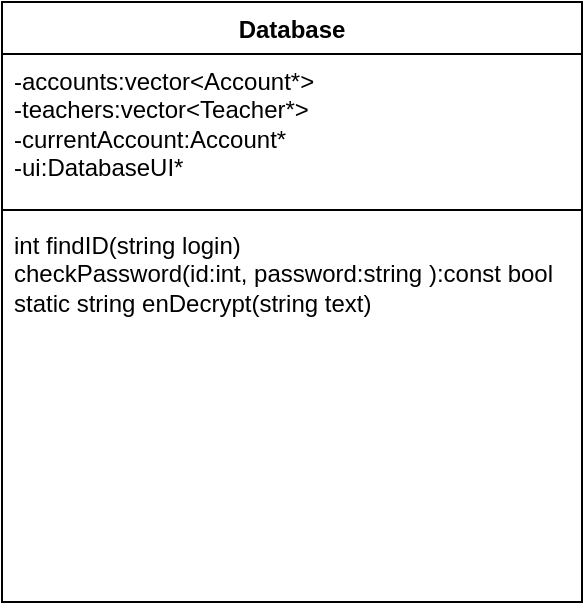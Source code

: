 <mxfile version="24.4.8" type="github">
  <diagram name="Страница — 1" id="v00zqgnZbxmumNdSIBY3">
    <mxGraphModel dx="553" dy="733" grid="1" gridSize="10" guides="1" tooltips="1" connect="1" arrows="1" fold="1" page="1" pageScale="1" pageWidth="827" pageHeight="1169" math="0" shadow="0">
      <root>
        <mxCell id="0" />
        <mxCell id="1" parent="0" />
        <mxCell id="c9bf9Scs0g08PIBnZ7ZU-1" value="Database" style="swimlane;fontStyle=1;align=center;verticalAlign=top;childLayout=stackLayout;horizontal=1;startSize=26;horizontalStack=0;resizeParent=1;resizeParentMax=0;resizeLast=0;collapsible=1;marginBottom=0;whiteSpace=wrap;html=1;" vertex="1" parent="1">
          <mxGeometry x="160" y="200" width="290" height="300" as="geometry" />
        </mxCell>
        <mxCell id="c9bf9Scs0g08PIBnZ7ZU-2" value="&lt;div&gt;&lt;span style=&quot;background-color: initial;&quot;&gt;-accounts:&lt;/span&gt;vector&amp;lt;Account*&amp;gt;&lt;/div&gt;&lt;div&gt;&lt;span style=&quot;background-color: initial;&quot;&gt;-teachers:&lt;/span&gt;vector&amp;lt;Teacher*&amp;gt;&lt;/div&gt;&lt;div&gt;-currentAccount:&lt;span style=&quot;background-color: initial;&quot;&gt;Account*&lt;/span&gt;&lt;/div&gt;&lt;div&gt;-&lt;span style=&quot;background-color: initial;&quot;&gt;ui:&lt;/span&gt;&lt;span style=&quot;background-color: initial;&quot;&gt;DatabaseUI*&lt;/span&gt;&lt;/div&gt;" style="text;strokeColor=none;fillColor=none;align=left;verticalAlign=top;spacingLeft=4;spacingRight=4;overflow=hidden;rotatable=0;points=[[0,0.5],[1,0.5]];portConstraint=eastwest;whiteSpace=wrap;html=1;" vertex="1" parent="c9bf9Scs0g08PIBnZ7ZU-1">
          <mxGeometry y="26" width="290" height="74" as="geometry" />
        </mxCell>
        <mxCell id="c9bf9Scs0g08PIBnZ7ZU-3" value="" style="line;strokeWidth=1;fillColor=none;align=left;verticalAlign=middle;spacingTop=-1;spacingLeft=3;spacingRight=3;rotatable=0;labelPosition=right;points=[];portConstraint=eastwest;strokeColor=inherit;" vertex="1" parent="c9bf9Scs0g08PIBnZ7ZU-1">
          <mxGeometry y="100" width="290" height="8" as="geometry" />
        </mxCell>
        <mxCell id="c9bf9Scs0g08PIBnZ7ZU-4" value="&lt;div&gt;&lt;span style=&quot;white-space: normal;&quot;&gt;int findID(string login)&lt;/span&gt;&lt;/div&gt;&lt;div&gt;&lt;span style=&quot;white-space: normal;&quot;&gt;checkPassword(&lt;/span&gt;&lt;span style=&quot;background-color: initial;&quot;&gt;id:&lt;/span&gt;&lt;span style=&quot;background-color: initial;&quot;&gt;int, password:&lt;/span&gt;&lt;span style=&quot;background-color: initial;&quot;&gt;string&lt;/span&gt;&lt;span style=&quot;background-color: initial;&quot;&gt;&amp;nbsp;&lt;/span&gt;&lt;span style=&quot;background-color: initial;&quot;&gt;):&lt;/span&gt;&lt;span style=&quot;background-color: initial;&quot;&gt;const bool&lt;/span&gt;&lt;span style=&quot;background-color: initial;&quot;&gt;&amp;nbsp;&lt;/span&gt;&lt;/div&gt;&lt;div&gt;&lt;span style=&quot;white-space: normal;&quot;&gt;static string enDecrypt(string text)&lt;/span&gt;&lt;/div&gt;" style="text;strokeColor=none;fillColor=none;align=left;verticalAlign=top;spacingLeft=4;spacingRight=4;overflow=hidden;rotatable=0;points=[[0,0.5],[1,0.5]];portConstraint=eastwest;whiteSpace=wrap;html=1;" vertex="1" parent="c9bf9Scs0g08PIBnZ7ZU-1">
          <mxGeometry y="108" width="290" height="192" as="geometry" />
        </mxCell>
      </root>
    </mxGraphModel>
  </diagram>
</mxfile>
